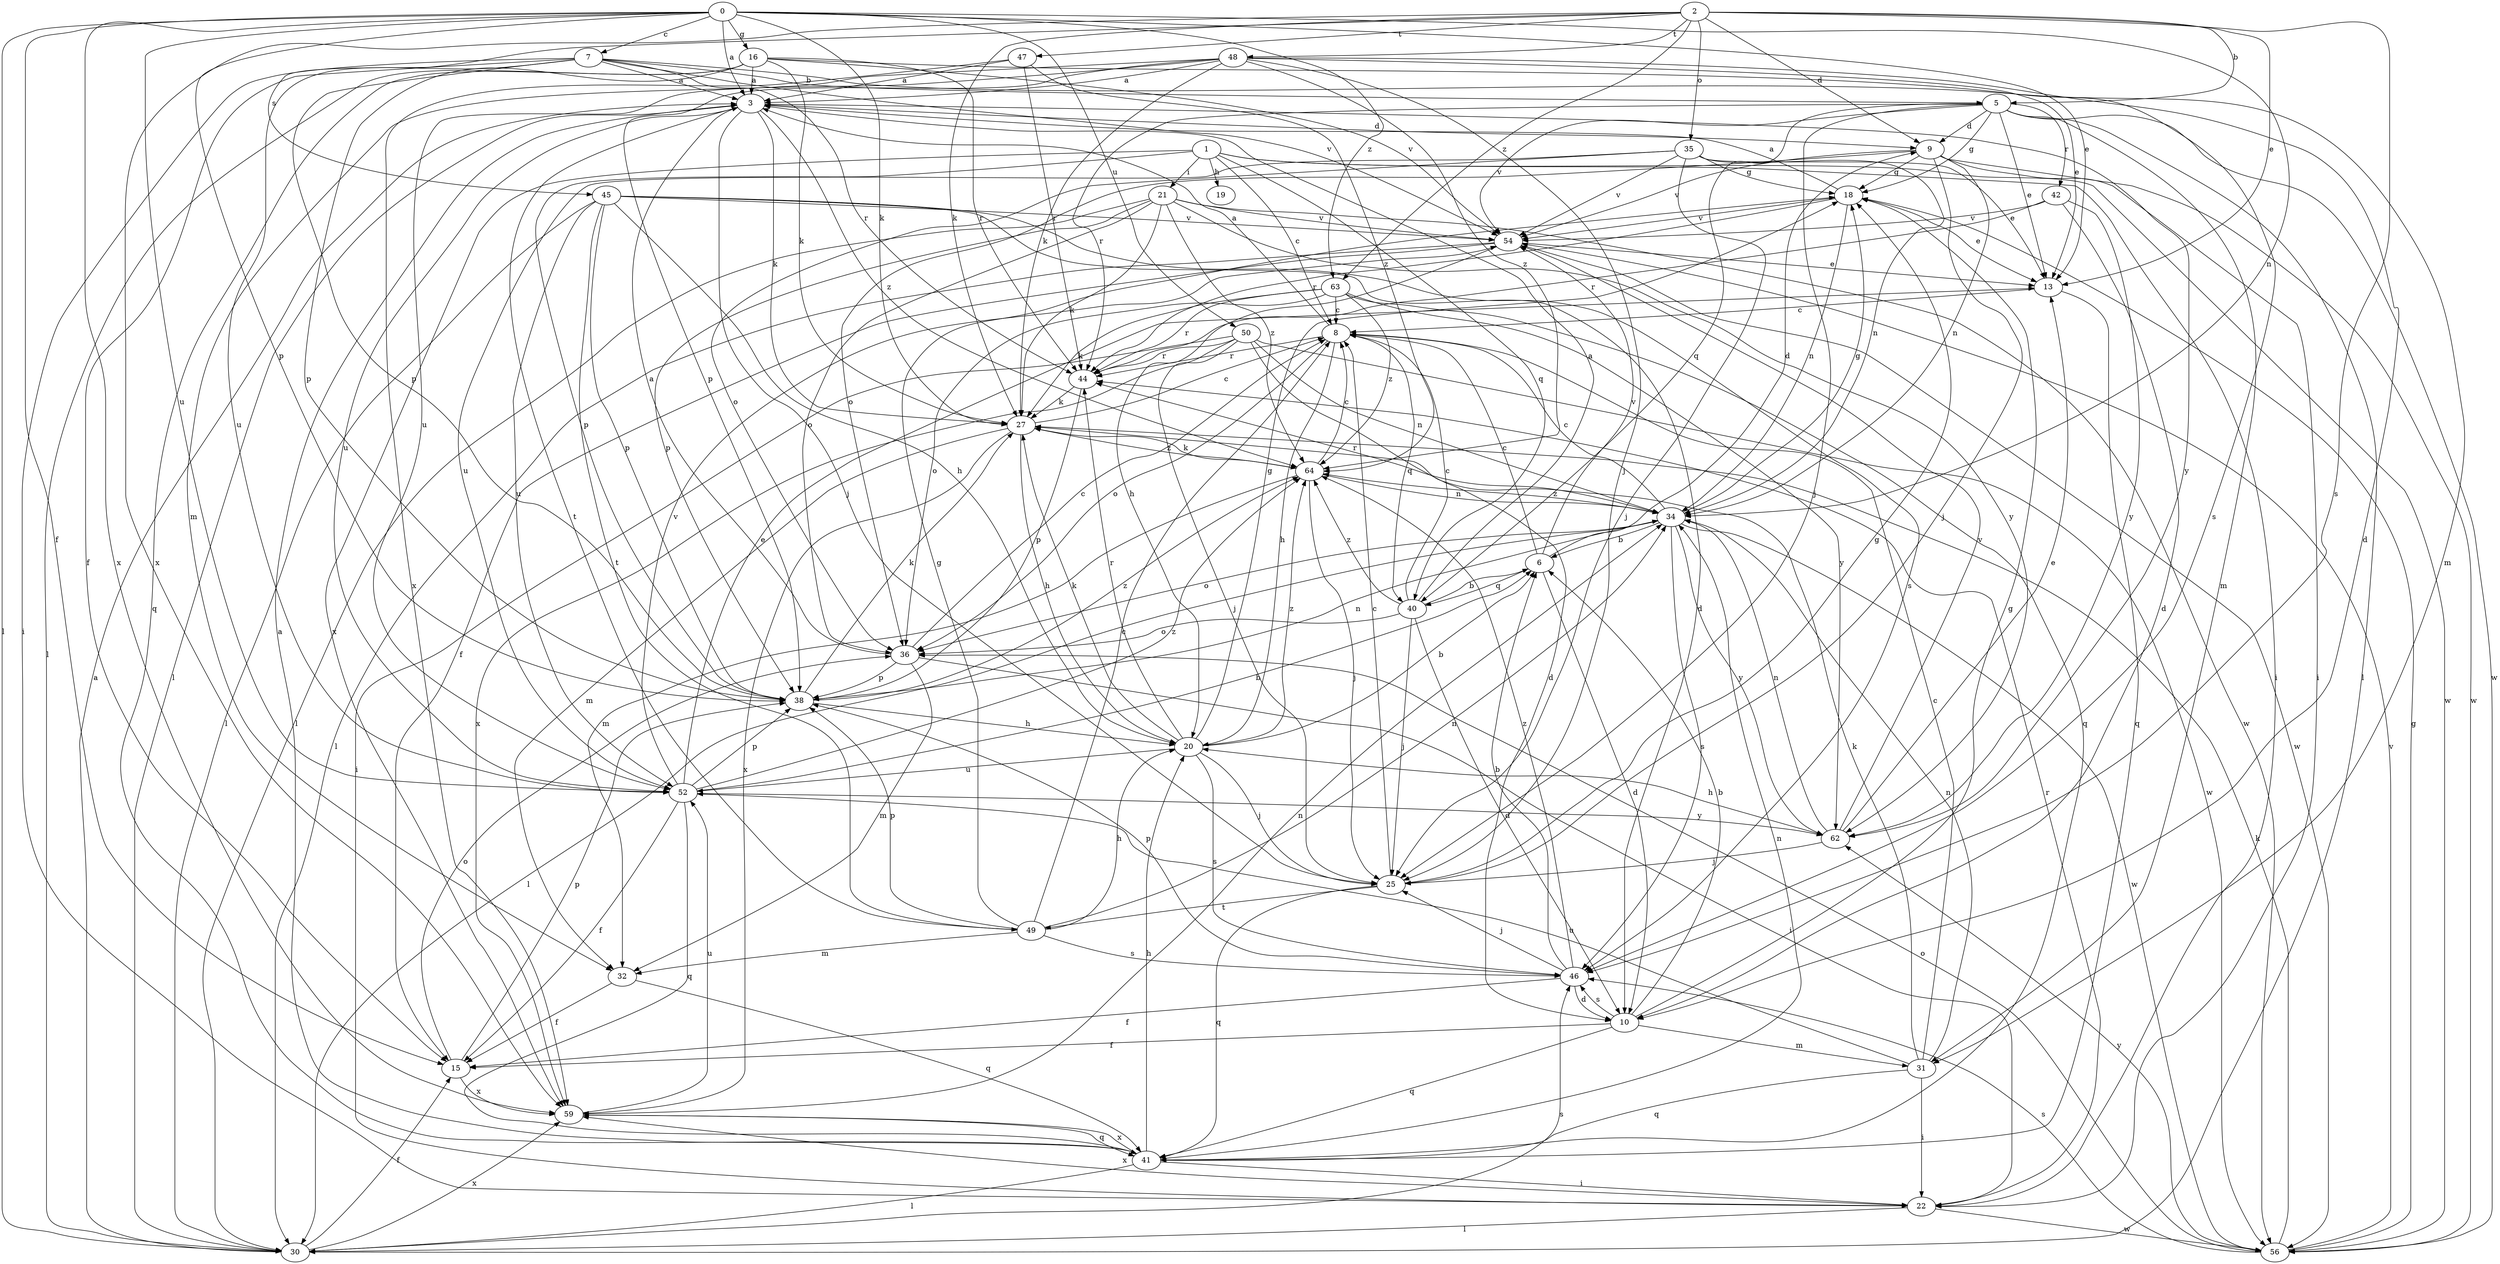 strict digraph  {
0;
1;
2;
3;
5;
6;
7;
8;
9;
10;
13;
15;
16;
18;
19;
20;
21;
22;
25;
27;
30;
31;
32;
34;
35;
36;
38;
40;
41;
42;
44;
45;
46;
47;
48;
49;
50;
52;
54;
56;
59;
62;
63;
64;
0 -> 3  [label=a];
0 -> 7  [label=c];
0 -> 13  [label=e];
0 -> 15  [label=f];
0 -> 16  [label=g];
0 -> 27  [label=k];
0 -> 30  [label=l];
0 -> 34  [label=n];
0 -> 38  [label=p];
0 -> 50  [label=u];
0 -> 52  [label=u];
0 -> 59  [label=x];
0 -> 63  [label=z];
1 -> 8  [label=c];
1 -> 19  [label=h];
1 -> 21  [label=i];
1 -> 22  [label=i];
1 -> 38  [label=p];
1 -> 40  [label=q];
1 -> 56  [label=w];
1 -> 59  [label=x];
2 -> 5  [label=b];
2 -> 9  [label=d];
2 -> 13  [label=e];
2 -> 27  [label=k];
2 -> 35  [label=o];
2 -> 45  [label=s];
2 -> 46  [label=s];
2 -> 47  [label=t];
2 -> 48  [label=t];
2 -> 59  [label=x];
2 -> 63  [label=z];
3 -> 9  [label=d];
3 -> 25  [label=j];
3 -> 27  [label=k];
3 -> 30  [label=l];
3 -> 49  [label=t];
3 -> 52  [label=u];
3 -> 62  [label=y];
3 -> 64  [label=z];
5 -> 9  [label=d];
5 -> 13  [label=e];
5 -> 18  [label=g];
5 -> 25  [label=j];
5 -> 30  [label=l];
5 -> 31  [label=m];
5 -> 40  [label=q];
5 -> 42  [label=r];
5 -> 44  [label=r];
5 -> 54  [label=v];
5 -> 56  [label=w];
6 -> 8  [label=c];
6 -> 9  [label=d];
6 -> 10  [label=d];
6 -> 40  [label=q];
6 -> 54  [label=v];
7 -> 3  [label=a];
7 -> 5  [label=b];
7 -> 15  [label=f];
7 -> 22  [label=i];
7 -> 31  [label=m];
7 -> 38  [label=p];
7 -> 44  [label=r];
7 -> 52  [label=u];
7 -> 54  [label=v];
8 -> 3  [label=a];
8 -> 20  [label=h];
8 -> 36  [label=o];
8 -> 40  [label=q];
8 -> 44  [label=r];
9 -> 18  [label=g];
9 -> 22  [label=i];
9 -> 25  [label=j];
9 -> 34  [label=n];
9 -> 36  [label=o];
9 -> 54  [label=v];
9 -> 56  [label=w];
10 -> 6  [label=b];
10 -> 15  [label=f];
10 -> 18  [label=g];
10 -> 31  [label=m];
10 -> 41  [label=q];
10 -> 46  [label=s];
13 -> 8  [label=c];
13 -> 41  [label=q];
15 -> 36  [label=o];
15 -> 38  [label=p];
15 -> 59  [label=x];
16 -> 3  [label=a];
16 -> 27  [label=k];
16 -> 30  [label=l];
16 -> 38  [label=p];
16 -> 41  [label=q];
16 -> 44  [label=r];
16 -> 46  [label=s];
16 -> 54  [label=v];
18 -> 3  [label=a];
18 -> 13  [label=e];
18 -> 34  [label=n];
18 -> 44  [label=r];
18 -> 54  [label=v];
20 -> 6  [label=b];
20 -> 18  [label=g];
20 -> 25  [label=j];
20 -> 27  [label=k];
20 -> 44  [label=r];
20 -> 46  [label=s];
20 -> 52  [label=u];
20 -> 64  [label=z];
21 -> 27  [label=k];
21 -> 30  [label=l];
21 -> 36  [label=o];
21 -> 38  [label=p];
21 -> 54  [label=v];
21 -> 56  [label=w];
21 -> 62  [label=y];
21 -> 64  [label=z];
22 -> 30  [label=l];
22 -> 44  [label=r];
22 -> 56  [label=w];
22 -> 59  [label=x];
25 -> 8  [label=c];
25 -> 18  [label=g];
25 -> 41  [label=q];
25 -> 49  [label=t];
27 -> 8  [label=c];
27 -> 20  [label=h];
27 -> 32  [label=m];
27 -> 59  [label=x];
27 -> 64  [label=z];
30 -> 3  [label=a];
30 -> 15  [label=f];
30 -> 46  [label=s];
30 -> 59  [label=x];
31 -> 8  [label=c];
31 -> 22  [label=i];
31 -> 27  [label=k];
31 -> 34  [label=n];
31 -> 41  [label=q];
31 -> 52  [label=u];
32 -> 15  [label=f];
32 -> 41  [label=q];
34 -> 6  [label=b];
34 -> 8  [label=c];
34 -> 18  [label=g];
34 -> 30  [label=l];
34 -> 36  [label=o];
34 -> 44  [label=r];
34 -> 46  [label=s];
34 -> 56  [label=w];
34 -> 62  [label=y];
34 -> 64  [label=z];
35 -> 13  [label=e];
35 -> 18  [label=g];
35 -> 25  [label=j];
35 -> 34  [label=n];
35 -> 36  [label=o];
35 -> 52  [label=u];
35 -> 54  [label=v];
36 -> 3  [label=a];
36 -> 8  [label=c];
36 -> 22  [label=i];
36 -> 32  [label=m];
36 -> 38  [label=p];
38 -> 20  [label=h];
38 -> 27  [label=k];
38 -> 34  [label=n];
38 -> 64  [label=z];
40 -> 3  [label=a];
40 -> 6  [label=b];
40 -> 8  [label=c];
40 -> 10  [label=d];
40 -> 25  [label=j];
40 -> 36  [label=o];
40 -> 64  [label=z];
41 -> 3  [label=a];
41 -> 20  [label=h];
41 -> 22  [label=i];
41 -> 30  [label=l];
41 -> 34  [label=n];
41 -> 59  [label=x];
42 -> 10  [label=d];
42 -> 44  [label=r];
42 -> 54  [label=v];
42 -> 62  [label=y];
44 -> 27  [label=k];
44 -> 38  [label=p];
45 -> 10  [label=d];
45 -> 20  [label=h];
45 -> 30  [label=l];
45 -> 38  [label=p];
45 -> 46  [label=s];
45 -> 49  [label=t];
45 -> 52  [label=u];
45 -> 54  [label=v];
46 -> 6  [label=b];
46 -> 10  [label=d];
46 -> 15  [label=f];
46 -> 25  [label=j];
46 -> 38  [label=p];
46 -> 64  [label=z];
47 -> 3  [label=a];
47 -> 44  [label=r];
47 -> 59  [label=x];
47 -> 64  [label=z];
48 -> 3  [label=a];
48 -> 10  [label=d];
48 -> 13  [label=e];
48 -> 25  [label=j];
48 -> 27  [label=k];
48 -> 32  [label=m];
48 -> 38  [label=p];
48 -> 52  [label=u];
48 -> 64  [label=z];
49 -> 8  [label=c];
49 -> 18  [label=g];
49 -> 20  [label=h];
49 -> 32  [label=m];
49 -> 34  [label=n];
49 -> 38  [label=p];
49 -> 46  [label=s];
50 -> 10  [label=d];
50 -> 22  [label=i];
50 -> 25  [label=j];
50 -> 34  [label=n];
50 -> 44  [label=r];
50 -> 56  [label=w];
50 -> 59  [label=x];
52 -> 6  [label=b];
52 -> 13  [label=e];
52 -> 15  [label=f];
52 -> 38  [label=p];
52 -> 41  [label=q];
52 -> 54  [label=v];
52 -> 62  [label=y];
52 -> 64  [label=z];
54 -> 13  [label=e];
54 -> 15  [label=f];
54 -> 20  [label=h];
54 -> 30  [label=l];
54 -> 56  [label=w];
56 -> 18  [label=g];
56 -> 27  [label=k];
56 -> 36  [label=o];
56 -> 46  [label=s];
56 -> 54  [label=v];
56 -> 62  [label=y];
59 -> 34  [label=n];
59 -> 41  [label=q];
59 -> 52  [label=u];
62 -> 13  [label=e];
62 -> 20  [label=h];
62 -> 25  [label=j];
62 -> 34  [label=n];
62 -> 54  [label=v];
63 -> 8  [label=c];
63 -> 27  [label=k];
63 -> 36  [label=o];
63 -> 41  [label=q];
63 -> 44  [label=r];
63 -> 62  [label=y];
63 -> 64  [label=z];
64 -> 8  [label=c];
64 -> 25  [label=j];
64 -> 27  [label=k];
64 -> 32  [label=m];
64 -> 34  [label=n];
}
